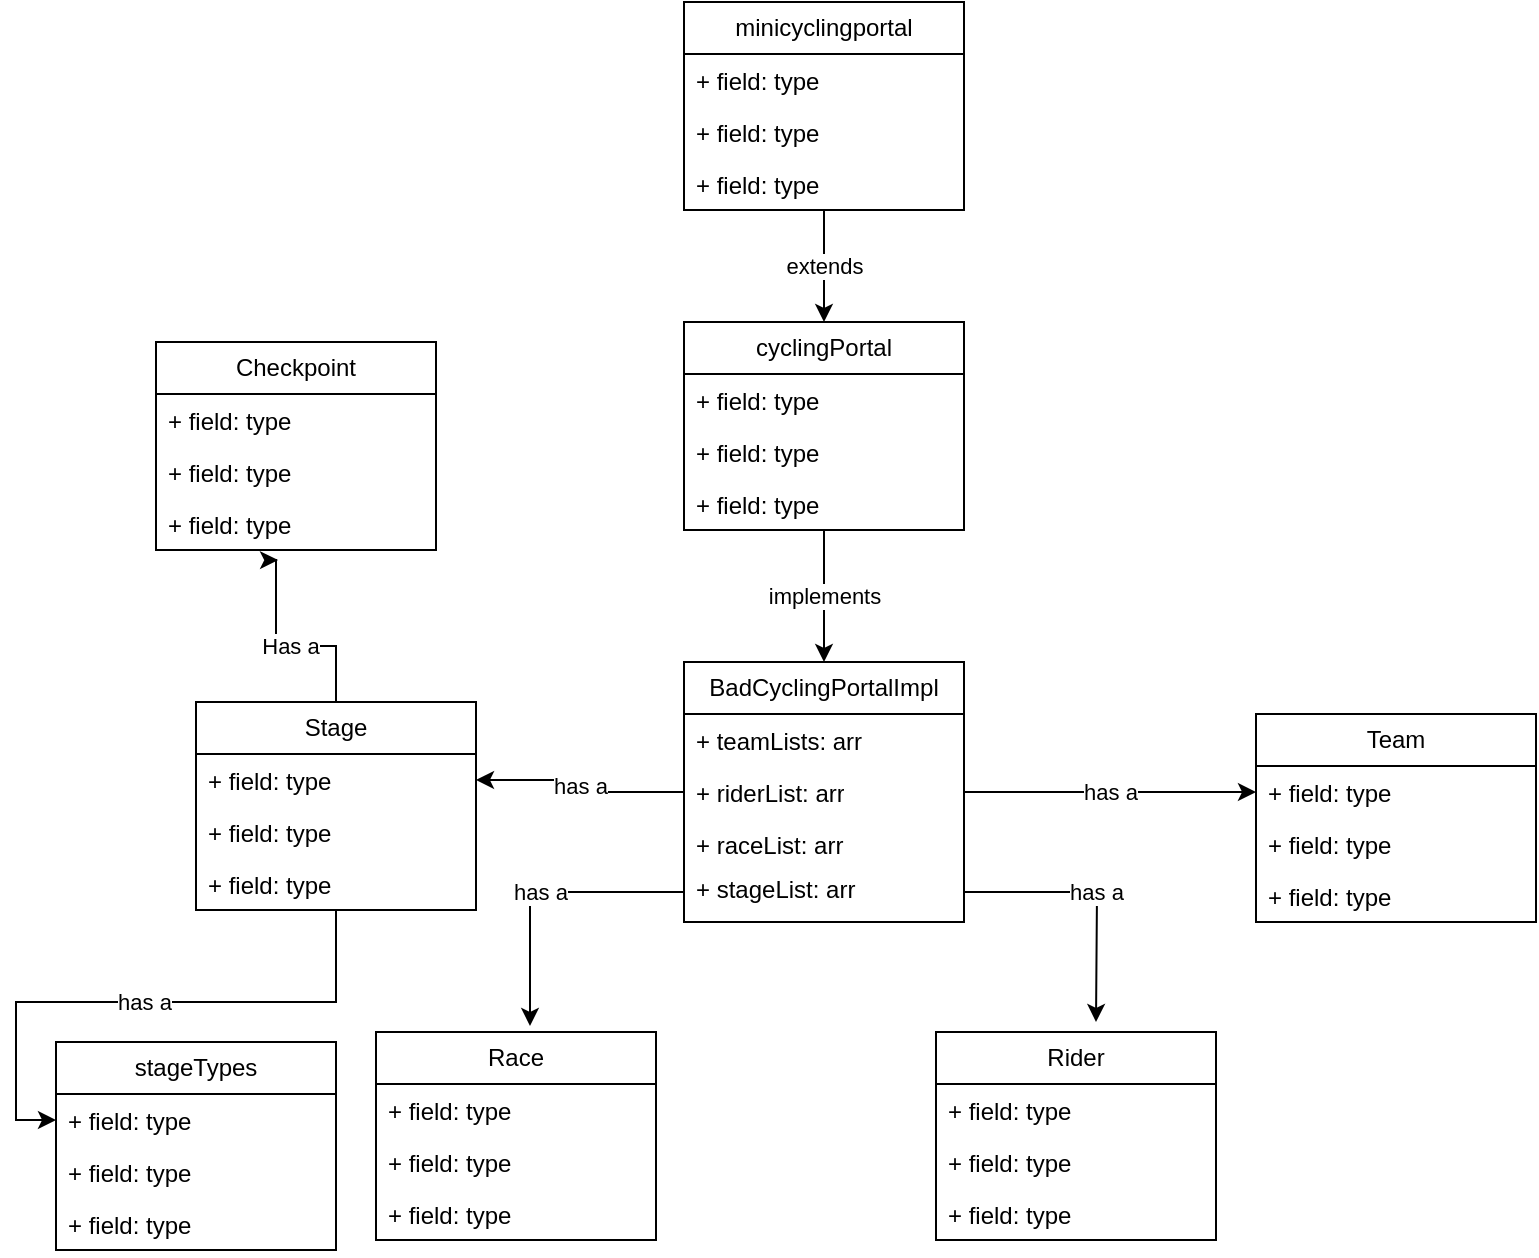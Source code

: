 <mxfile version="23.1.5" type="device">
  <diagram id="C5RBs43oDa-KdzZeNtuy" name="Page-1">
    <mxGraphModel dx="954" dy="623" grid="1" gridSize="10" guides="1" tooltips="1" connect="1" arrows="1" fold="1" page="1" pageScale="1" pageWidth="827" pageHeight="1169" math="0" shadow="0">
      <root>
        <mxCell id="WIyWlLk6GJQsqaUBKTNV-0" />
        <mxCell id="WIyWlLk6GJQsqaUBKTNV-1" parent="WIyWlLk6GJQsqaUBKTNV-0" />
        <mxCell id="CXf7k9MKaxjl-rsruZtY-10" value="implements" style="edgeStyle=orthogonalEdgeStyle;rounded=0;orthogonalLoop=1;jettySize=auto;html=1;entryX=0.5;entryY=0;entryDx=0;entryDy=0;" edge="1" parent="WIyWlLk6GJQsqaUBKTNV-1" source="vEHqa7Iv4GqRLeIQ9OSI-0" target="CXf7k9MKaxjl-rsruZtY-0">
          <mxGeometry relative="1" as="geometry" />
        </mxCell>
        <mxCell id="vEHqa7Iv4GqRLeIQ9OSI-0" value="cyclingPortal" style="swimlane;fontStyle=0;childLayout=stackLayout;horizontal=1;startSize=26;fillColor=none;horizontalStack=0;resizeParent=1;resizeParentMax=0;resizeLast=0;collapsible=1;marginBottom=0;whiteSpace=wrap;html=1;" parent="WIyWlLk6GJQsqaUBKTNV-1" vertex="1">
          <mxGeometry x="344" y="230" width="140" height="104" as="geometry" />
        </mxCell>
        <mxCell id="vEHqa7Iv4GqRLeIQ9OSI-1" value="+ field: type" style="text;strokeColor=none;fillColor=none;align=left;verticalAlign=top;spacingLeft=4;spacingRight=4;overflow=hidden;rotatable=0;points=[[0,0.5],[1,0.5]];portConstraint=eastwest;whiteSpace=wrap;html=1;" parent="vEHqa7Iv4GqRLeIQ9OSI-0" vertex="1">
          <mxGeometry y="26" width="140" height="26" as="geometry" />
        </mxCell>
        <mxCell id="vEHqa7Iv4GqRLeIQ9OSI-2" value="+ field: type" style="text;strokeColor=none;fillColor=none;align=left;verticalAlign=top;spacingLeft=4;spacingRight=4;overflow=hidden;rotatable=0;points=[[0,0.5],[1,0.5]];portConstraint=eastwest;whiteSpace=wrap;html=1;" parent="vEHqa7Iv4GqRLeIQ9OSI-0" vertex="1">
          <mxGeometry y="52" width="140" height="26" as="geometry" />
        </mxCell>
        <mxCell id="vEHqa7Iv4GqRLeIQ9OSI-3" value="+ field: type" style="text;strokeColor=none;fillColor=none;align=left;verticalAlign=top;spacingLeft=4;spacingRight=4;overflow=hidden;rotatable=0;points=[[0,0.5],[1,0.5]];portConstraint=eastwest;whiteSpace=wrap;html=1;" parent="vEHqa7Iv4GqRLeIQ9OSI-0" vertex="1">
          <mxGeometry y="78" width="140" height="26" as="geometry" />
        </mxCell>
        <mxCell id="CXf7k9MKaxjl-rsruZtY-0" value="BadCyclingPortalImpl" style="swimlane;fontStyle=0;childLayout=stackLayout;horizontal=1;startSize=26;fillColor=none;horizontalStack=0;resizeParent=1;resizeParentMax=0;resizeLast=0;collapsible=1;marginBottom=0;whiteSpace=wrap;html=1;" vertex="1" parent="WIyWlLk6GJQsqaUBKTNV-1">
          <mxGeometry x="344" y="400" width="140" height="130" as="geometry" />
        </mxCell>
        <mxCell id="CXf7k9MKaxjl-rsruZtY-1" value="+ teamLists: arr" style="text;strokeColor=none;fillColor=none;align=left;verticalAlign=top;spacingLeft=4;spacingRight=4;overflow=hidden;rotatable=0;points=[[0,0.5],[1,0.5]];portConstraint=eastwest;whiteSpace=wrap;html=1;" vertex="1" parent="CXf7k9MKaxjl-rsruZtY-0">
          <mxGeometry y="26" width="140" height="26" as="geometry" />
        </mxCell>
        <mxCell id="CXf7k9MKaxjl-rsruZtY-2" value="+ riderList: arr" style="text;strokeColor=none;fillColor=none;align=left;verticalAlign=top;spacingLeft=4;spacingRight=4;overflow=hidden;rotatable=0;points=[[0,0.5],[1,0.5]];portConstraint=eastwest;whiteSpace=wrap;html=1;" vertex="1" parent="CXf7k9MKaxjl-rsruZtY-0">
          <mxGeometry y="52" width="140" height="26" as="geometry" />
        </mxCell>
        <mxCell id="CXf7k9MKaxjl-rsruZtY-3" value="+ raceList: arr" style="text;strokeColor=none;fillColor=none;align=left;verticalAlign=top;spacingLeft=4;spacingRight=4;overflow=hidden;rotatable=0;points=[[0,0.5],[1,0.5]];portConstraint=eastwest;whiteSpace=wrap;html=1;" vertex="1" parent="CXf7k9MKaxjl-rsruZtY-0">
          <mxGeometry y="78" width="140" height="22" as="geometry" />
        </mxCell>
        <mxCell id="CXf7k9MKaxjl-rsruZtY-42" value="has a" style="edgeStyle=orthogonalEdgeStyle;rounded=0;orthogonalLoop=1;jettySize=auto;html=1;" edge="1" parent="CXf7k9MKaxjl-rsruZtY-0" source="CXf7k9MKaxjl-rsruZtY-14">
          <mxGeometry relative="1" as="geometry">
            <mxPoint x="206" y="180" as="targetPoint" />
          </mxGeometry>
        </mxCell>
        <mxCell id="CXf7k9MKaxjl-rsruZtY-14" value="+ stageList: arr" style="text;strokeColor=none;fillColor=none;align=left;verticalAlign=top;spacingLeft=4;spacingRight=4;overflow=hidden;rotatable=0;points=[[0,0.5],[1,0.5]];portConstraint=eastwest;whiteSpace=wrap;html=1;" vertex="1" parent="CXf7k9MKaxjl-rsruZtY-0">
          <mxGeometry y="100" width="140" height="30" as="geometry" />
        </mxCell>
        <mxCell id="CXf7k9MKaxjl-rsruZtY-11" value="extends" style="edgeStyle=orthogonalEdgeStyle;rounded=0;orthogonalLoop=1;jettySize=auto;html=1;entryX=0.5;entryY=0;entryDx=0;entryDy=0;" edge="1" parent="WIyWlLk6GJQsqaUBKTNV-1" source="CXf7k9MKaxjl-rsruZtY-5" target="vEHqa7Iv4GqRLeIQ9OSI-0">
          <mxGeometry relative="1" as="geometry" />
        </mxCell>
        <mxCell id="CXf7k9MKaxjl-rsruZtY-5" value="minicyclingportal" style="swimlane;fontStyle=0;childLayout=stackLayout;horizontal=1;startSize=26;fillColor=none;horizontalStack=0;resizeParent=1;resizeParentMax=0;resizeLast=0;collapsible=1;marginBottom=0;whiteSpace=wrap;html=1;" vertex="1" parent="WIyWlLk6GJQsqaUBKTNV-1">
          <mxGeometry x="344" y="70" width="140" height="104" as="geometry" />
        </mxCell>
        <mxCell id="CXf7k9MKaxjl-rsruZtY-6" value="+ field: type" style="text;strokeColor=none;fillColor=none;align=left;verticalAlign=top;spacingLeft=4;spacingRight=4;overflow=hidden;rotatable=0;points=[[0,0.5],[1,0.5]];portConstraint=eastwest;whiteSpace=wrap;html=1;" vertex="1" parent="CXf7k9MKaxjl-rsruZtY-5">
          <mxGeometry y="26" width="140" height="26" as="geometry" />
        </mxCell>
        <mxCell id="CXf7k9MKaxjl-rsruZtY-7" value="+ field: type" style="text;strokeColor=none;fillColor=none;align=left;verticalAlign=top;spacingLeft=4;spacingRight=4;overflow=hidden;rotatable=0;points=[[0,0.5],[1,0.5]];portConstraint=eastwest;whiteSpace=wrap;html=1;" vertex="1" parent="CXf7k9MKaxjl-rsruZtY-5">
          <mxGeometry y="52" width="140" height="26" as="geometry" />
        </mxCell>
        <mxCell id="CXf7k9MKaxjl-rsruZtY-8" value="+ field: type" style="text;strokeColor=none;fillColor=none;align=left;verticalAlign=top;spacingLeft=4;spacingRight=4;overflow=hidden;rotatable=0;points=[[0,0.5],[1,0.5]];portConstraint=eastwest;whiteSpace=wrap;html=1;" vertex="1" parent="CXf7k9MKaxjl-rsruZtY-5">
          <mxGeometry y="78" width="140" height="26" as="geometry" />
        </mxCell>
        <mxCell id="CXf7k9MKaxjl-rsruZtY-15" value="Team" style="swimlane;fontStyle=0;childLayout=stackLayout;horizontal=1;startSize=26;fillColor=none;horizontalStack=0;resizeParent=1;resizeParentMax=0;resizeLast=0;collapsible=1;marginBottom=0;whiteSpace=wrap;html=1;" vertex="1" parent="WIyWlLk6GJQsqaUBKTNV-1">
          <mxGeometry x="630" y="426" width="140" height="104" as="geometry" />
        </mxCell>
        <mxCell id="CXf7k9MKaxjl-rsruZtY-16" value="+ field: type" style="text;strokeColor=none;fillColor=none;align=left;verticalAlign=top;spacingLeft=4;spacingRight=4;overflow=hidden;rotatable=0;points=[[0,0.5],[1,0.5]];portConstraint=eastwest;whiteSpace=wrap;html=1;" vertex="1" parent="CXf7k9MKaxjl-rsruZtY-15">
          <mxGeometry y="26" width="140" height="26" as="geometry" />
        </mxCell>
        <mxCell id="CXf7k9MKaxjl-rsruZtY-17" value="+ field: type" style="text;strokeColor=none;fillColor=none;align=left;verticalAlign=top;spacingLeft=4;spacingRight=4;overflow=hidden;rotatable=0;points=[[0,0.5],[1,0.5]];portConstraint=eastwest;whiteSpace=wrap;html=1;" vertex="1" parent="CXf7k9MKaxjl-rsruZtY-15">
          <mxGeometry y="52" width="140" height="26" as="geometry" />
        </mxCell>
        <mxCell id="CXf7k9MKaxjl-rsruZtY-18" value="+ field: type" style="text;strokeColor=none;fillColor=none;align=left;verticalAlign=top;spacingLeft=4;spacingRight=4;overflow=hidden;rotatable=0;points=[[0,0.5],[1,0.5]];portConstraint=eastwest;whiteSpace=wrap;html=1;" vertex="1" parent="CXf7k9MKaxjl-rsruZtY-15">
          <mxGeometry y="78" width="140" height="26" as="geometry" />
        </mxCell>
        <mxCell id="CXf7k9MKaxjl-rsruZtY-19" value="has a" style="edgeStyle=orthogonalEdgeStyle;rounded=0;orthogonalLoop=1;jettySize=auto;html=1;entryX=0;entryY=0.5;entryDx=0;entryDy=0;" edge="1" parent="WIyWlLk6GJQsqaUBKTNV-1" source="CXf7k9MKaxjl-rsruZtY-2" target="CXf7k9MKaxjl-rsruZtY-16">
          <mxGeometry relative="1" as="geometry" />
        </mxCell>
        <mxCell id="CXf7k9MKaxjl-rsruZtY-20" value="Rider" style="swimlane;fontStyle=0;childLayout=stackLayout;horizontal=1;startSize=26;fillColor=none;horizontalStack=0;resizeParent=1;resizeParentMax=0;resizeLast=0;collapsible=1;marginBottom=0;whiteSpace=wrap;html=1;" vertex="1" parent="WIyWlLk6GJQsqaUBKTNV-1">
          <mxGeometry x="470" y="585" width="140" height="104" as="geometry" />
        </mxCell>
        <mxCell id="CXf7k9MKaxjl-rsruZtY-21" value="+ field: type" style="text;strokeColor=none;fillColor=none;align=left;verticalAlign=top;spacingLeft=4;spacingRight=4;overflow=hidden;rotatable=0;points=[[0,0.5],[1,0.5]];portConstraint=eastwest;whiteSpace=wrap;html=1;" vertex="1" parent="CXf7k9MKaxjl-rsruZtY-20">
          <mxGeometry y="26" width="140" height="26" as="geometry" />
        </mxCell>
        <mxCell id="CXf7k9MKaxjl-rsruZtY-22" value="+ field: type" style="text;strokeColor=none;fillColor=none;align=left;verticalAlign=top;spacingLeft=4;spacingRight=4;overflow=hidden;rotatable=0;points=[[0,0.5],[1,0.5]];portConstraint=eastwest;whiteSpace=wrap;html=1;" vertex="1" parent="CXf7k9MKaxjl-rsruZtY-20">
          <mxGeometry y="52" width="140" height="26" as="geometry" />
        </mxCell>
        <mxCell id="CXf7k9MKaxjl-rsruZtY-23" value="+ field: type" style="text;strokeColor=none;fillColor=none;align=left;verticalAlign=top;spacingLeft=4;spacingRight=4;overflow=hidden;rotatable=0;points=[[0,0.5],[1,0.5]];portConstraint=eastwest;whiteSpace=wrap;html=1;" vertex="1" parent="CXf7k9MKaxjl-rsruZtY-20">
          <mxGeometry y="78" width="140" height="26" as="geometry" />
        </mxCell>
        <mxCell id="CXf7k9MKaxjl-rsruZtY-24" value="Race" style="swimlane;fontStyle=0;childLayout=stackLayout;horizontal=1;startSize=26;fillColor=none;horizontalStack=0;resizeParent=1;resizeParentMax=0;resizeLast=0;collapsible=1;marginBottom=0;whiteSpace=wrap;html=1;" vertex="1" parent="WIyWlLk6GJQsqaUBKTNV-1">
          <mxGeometry x="190" y="585" width="140" height="104" as="geometry" />
        </mxCell>
        <mxCell id="CXf7k9MKaxjl-rsruZtY-25" value="+ field: type" style="text;strokeColor=none;fillColor=none;align=left;verticalAlign=top;spacingLeft=4;spacingRight=4;overflow=hidden;rotatable=0;points=[[0,0.5],[1,0.5]];portConstraint=eastwest;whiteSpace=wrap;html=1;" vertex="1" parent="CXf7k9MKaxjl-rsruZtY-24">
          <mxGeometry y="26" width="140" height="26" as="geometry" />
        </mxCell>
        <mxCell id="CXf7k9MKaxjl-rsruZtY-26" value="+ field: type" style="text;strokeColor=none;fillColor=none;align=left;verticalAlign=top;spacingLeft=4;spacingRight=4;overflow=hidden;rotatable=0;points=[[0,0.5],[1,0.5]];portConstraint=eastwest;whiteSpace=wrap;html=1;" vertex="1" parent="CXf7k9MKaxjl-rsruZtY-24">
          <mxGeometry y="52" width="140" height="26" as="geometry" />
        </mxCell>
        <mxCell id="CXf7k9MKaxjl-rsruZtY-27" value="+ field: type" style="text;strokeColor=none;fillColor=none;align=left;verticalAlign=top;spacingLeft=4;spacingRight=4;overflow=hidden;rotatable=0;points=[[0,0.5],[1,0.5]];portConstraint=eastwest;whiteSpace=wrap;html=1;" vertex="1" parent="CXf7k9MKaxjl-rsruZtY-24">
          <mxGeometry y="78" width="140" height="26" as="geometry" />
        </mxCell>
        <mxCell id="CXf7k9MKaxjl-rsruZtY-48" value="has a" style="edgeStyle=orthogonalEdgeStyle;rounded=0;orthogonalLoop=1;jettySize=auto;html=1;entryX=0;entryY=0.5;entryDx=0;entryDy=0;" edge="1" parent="WIyWlLk6GJQsqaUBKTNV-1" source="CXf7k9MKaxjl-rsruZtY-28" target="CXf7k9MKaxjl-rsruZtY-45">
          <mxGeometry relative="1" as="geometry" />
        </mxCell>
        <mxCell id="CXf7k9MKaxjl-rsruZtY-28" value="Stage" style="swimlane;fontStyle=0;childLayout=stackLayout;horizontal=1;startSize=26;fillColor=none;horizontalStack=0;resizeParent=1;resizeParentMax=0;resizeLast=0;collapsible=1;marginBottom=0;whiteSpace=wrap;html=1;" vertex="1" parent="WIyWlLk6GJQsqaUBKTNV-1">
          <mxGeometry x="100" y="420" width="140" height="104" as="geometry" />
        </mxCell>
        <mxCell id="CXf7k9MKaxjl-rsruZtY-29" value="+ field: type" style="text;strokeColor=none;fillColor=none;align=left;verticalAlign=top;spacingLeft=4;spacingRight=4;overflow=hidden;rotatable=0;points=[[0,0.5],[1,0.5]];portConstraint=eastwest;whiteSpace=wrap;html=1;" vertex="1" parent="CXf7k9MKaxjl-rsruZtY-28">
          <mxGeometry y="26" width="140" height="26" as="geometry" />
        </mxCell>
        <mxCell id="CXf7k9MKaxjl-rsruZtY-30" value="+ field: type" style="text;strokeColor=none;fillColor=none;align=left;verticalAlign=top;spacingLeft=4;spacingRight=4;overflow=hidden;rotatable=0;points=[[0,0.5],[1,0.5]];portConstraint=eastwest;whiteSpace=wrap;html=1;" vertex="1" parent="CXf7k9MKaxjl-rsruZtY-28">
          <mxGeometry y="52" width="140" height="26" as="geometry" />
        </mxCell>
        <mxCell id="CXf7k9MKaxjl-rsruZtY-31" value="+ field: type" style="text;strokeColor=none;fillColor=none;align=left;verticalAlign=top;spacingLeft=4;spacingRight=4;overflow=hidden;rotatable=0;points=[[0,0.5],[1,0.5]];portConstraint=eastwest;whiteSpace=wrap;html=1;" vertex="1" parent="CXf7k9MKaxjl-rsruZtY-28">
          <mxGeometry y="78" width="140" height="26" as="geometry" />
        </mxCell>
        <mxCell id="CXf7k9MKaxjl-rsruZtY-36" value="Checkpoint" style="swimlane;fontStyle=0;childLayout=stackLayout;horizontal=1;startSize=26;fillColor=none;horizontalStack=0;resizeParent=1;resizeParentMax=0;resizeLast=0;collapsible=1;marginBottom=0;whiteSpace=wrap;html=1;" vertex="1" parent="WIyWlLk6GJQsqaUBKTNV-1">
          <mxGeometry x="80" y="240" width="140" height="104" as="geometry" />
        </mxCell>
        <mxCell id="CXf7k9MKaxjl-rsruZtY-37" value="+ field: type" style="text;strokeColor=none;fillColor=none;align=left;verticalAlign=top;spacingLeft=4;spacingRight=4;overflow=hidden;rotatable=0;points=[[0,0.5],[1,0.5]];portConstraint=eastwest;whiteSpace=wrap;html=1;" vertex="1" parent="CXf7k9MKaxjl-rsruZtY-36">
          <mxGeometry y="26" width="140" height="26" as="geometry" />
        </mxCell>
        <mxCell id="CXf7k9MKaxjl-rsruZtY-38" value="+ field: type" style="text;strokeColor=none;fillColor=none;align=left;verticalAlign=top;spacingLeft=4;spacingRight=4;overflow=hidden;rotatable=0;points=[[0,0.5],[1,0.5]];portConstraint=eastwest;whiteSpace=wrap;html=1;" vertex="1" parent="CXf7k9MKaxjl-rsruZtY-36">
          <mxGeometry y="52" width="140" height="26" as="geometry" />
        </mxCell>
        <mxCell id="CXf7k9MKaxjl-rsruZtY-39" value="+ field: type" style="text;strokeColor=none;fillColor=none;align=left;verticalAlign=top;spacingLeft=4;spacingRight=4;overflow=hidden;rotatable=0;points=[[0,0.5],[1,0.5]];portConstraint=eastwest;whiteSpace=wrap;html=1;" vertex="1" parent="CXf7k9MKaxjl-rsruZtY-36">
          <mxGeometry y="78" width="140" height="26" as="geometry" />
        </mxCell>
        <mxCell id="CXf7k9MKaxjl-rsruZtY-40" value="has a" style="edgeStyle=orthogonalEdgeStyle;rounded=0;orthogonalLoop=1;jettySize=auto;html=1;entryX=1;entryY=0.5;entryDx=0;entryDy=0;" edge="1" parent="WIyWlLk6GJQsqaUBKTNV-1" source="CXf7k9MKaxjl-rsruZtY-2" target="CXf7k9MKaxjl-rsruZtY-29">
          <mxGeometry relative="1" as="geometry" />
        </mxCell>
        <mxCell id="CXf7k9MKaxjl-rsruZtY-41" value="has a" style="edgeStyle=orthogonalEdgeStyle;rounded=0;orthogonalLoop=1;jettySize=auto;html=1;entryX=0.55;entryY=-0.029;entryDx=0;entryDy=0;entryPerimeter=0;" edge="1" parent="WIyWlLk6GJQsqaUBKTNV-1" source="CXf7k9MKaxjl-rsruZtY-14" target="CXf7k9MKaxjl-rsruZtY-24">
          <mxGeometry relative="1" as="geometry" />
        </mxCell>
        <mxCell id="CXf7k9MKaxjl-rsruZtY-43" value="Has a" style="edgeStyle=orthogonalEdgeStyle;rounded=0;orthogonalLoop=1;jettySize=auto;html=1;entryX=0.436;entryY=1.192;entryDx=0;entryDy=0;entryPerimeter=0;" edge="1" parent="WIyWlLk6GJQsqaUBKTNV-1" source="CXf7k9MKaxjl-rsruZtY-28" target="CXf7k9MKaxjl-rsruZtY-39">
          <mxGeometry relative="1" as="geometry">
            <Array as="points">
              <mxPoint x="170" y="392" />
              <mxPoint x="140" y="392" />
            </Array>
          </mxGeometry>
        </mxCell>
        <mxCell id="CXf7k9MKaxjl-rsruZtY-44" value="stageTypes" style="swimlane;fontStyle=0;childLayout=stackLayout;horizontal=1;startSize=26;fillColor=none;horizontalStack=0;resizeParent=1;resizeParentMax=0;resizeLast=0;collapsible=1;marginBottom=0;whiteSpace=wrap;html=1;" vertex="1" parent="WIyWlLk6GJQsqaUBKTNV-1">
          <mxGeometry x="30" y="590" width="140" height="104" as="geometry" />
        </mxCell>
        <mxCell id="CXf7k9MKaxjl-rsruZtY-45" value="+ field: type" style="text;strokeColor=none;fillColor=none;align=left;verticalAlign=top;spacingLeft=4;spacingRight=4;overflow=hidden;rotatable=0;points=[[0,0.5],[1,0.5]];portConstraint=eastwest;whiteSpace=wrap;html=1;" vertex="1" parent="CXf7k9MKaxjl-rsruZtY-44">
          <mxGeometry y="26" width="140" height="26" as="geometry" />
        </mxCell>
        <mxCell id="CXf7k9MKaxjl-rsruZtY-46" value="+ field: type" style="text;strokeColor=none;fillColor=none;align=left;verticalAlign=top;spacingLeft=4;spacingRight=4;overflow=hidden;rotatable=0;points=[[0,0.5],[1,0.5]];portConstraint=eastwest;whiteSpace=wrap;html=1;" vertex="1" parent="CXf7k9MKaxjl-rsruZtY-44">
          <mxGeometry y="52" width="140" height="26" as="geometry" />
        </mxCell>
        <mxCell id="CXf7k9MKaxjl-rsruZtY-47" value="+ field: type" style="text;strokeColor=none;fillColor=none;align=left;verticalAlign=top;spacingLeft=4;spacingRight=4;overflow=hidden;rotatable=0;points=[[0,0.5],[1,0.5]];portConstraint=eastwest;whiteSpace=wrap;html=1;" vertex="1" parent="CXf7k9MKaxjl-rsruZtY-44">
          <mxGeometry y="78" width="140" height="26" as="geometry" />
        </mxCell>
      </root>
    </mxGraphModel>
  </diagram>
</mxfile>
